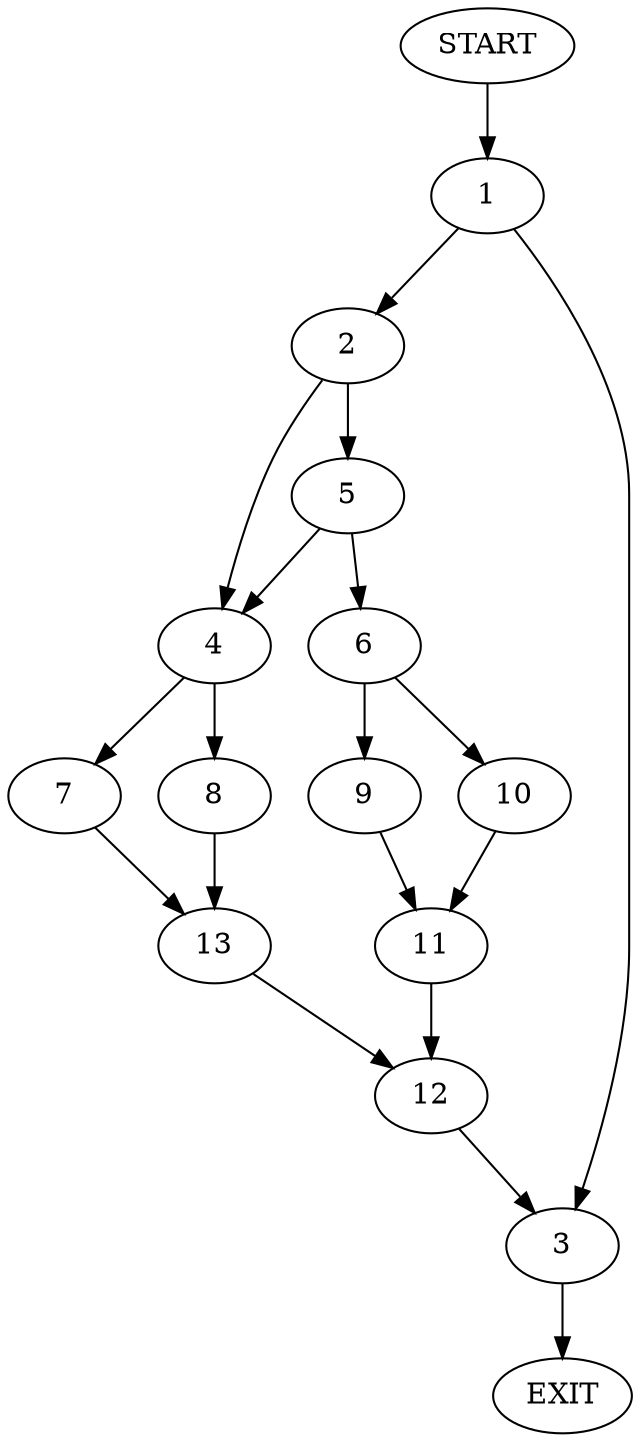 digraph {
0 [label="START"]
14 [label="EXIT"]
0 -> 1
1 -> 2
1 -> 3
2 -> 4
2 -> 5
3 -> 14
5 -> 6
5 -> 4
4 -> 7
4 -> 8
6 -> 9
6 -> 10
9 -> 11
10 -> 11
11 -> 12
12 -> 3
8 -> 13
7 -> 13
13 -> 12
}
